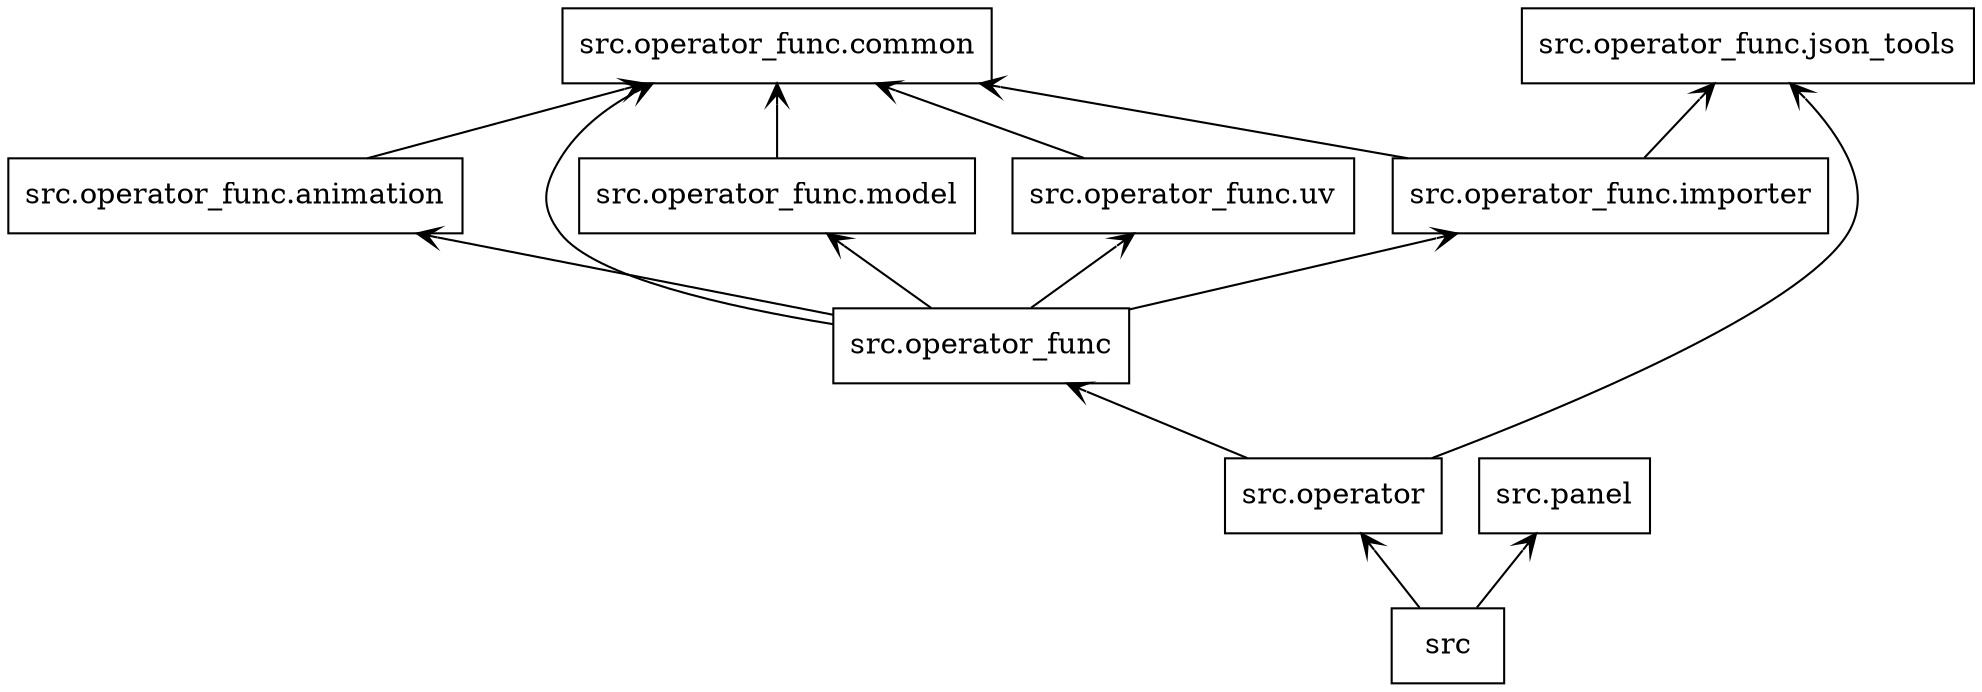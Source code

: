 digraph "packages" {
charset="utf-8"
rankdir=BT
"0" [label="src", shape="box"];
"1" [label="src.operator", shape="box"];
"2" [label="src.operator_func", shape="box"];
"3" [label="src.operator_func.animation", shape="box"];
"4" [label="src.operator_func.common", shape="box"];
"5" [label="src.operator_func.importer", shape="box"];
"6" [label="src.operator_func.json_tools", shape="box"];
"7" [label="src.operator_func.model", shape="box"];
"8" [label="src.operator_func.uv", shape="box"];
"9" [label="src.panel", shape="box"];
"0" -> "1" [arrowhead="open", arrowtail="none"];
"0" -> "9" [arrowhead="open", arrowtail="none"];
"1" -> "2" [arrowhead="open", arrowtail="none"];
"1" -> "6" [arrowhead="open", arrowtail="none"];
"2" -> "3" [arrowhead="open", arrowtail="none"];
"2" -> "4" [arrowhead="open", arrowtail="none"];
"2" -> "5" [arrowhead="open", arrowtail="none"];
"2" -> "7" [arrowhead="open", arrowtail="none"];
"2" -> "8" [arrowhead="open", arrowtail="none"];
"3" -> "4" [arrowhead="open", arrowtail="none"];
"5" -> "4" [arrowhead="open", arrowtail="none"];
"5" -> "6" [arrowhead="open", arrowtail="none"];
"7" -> "4" [arrowhead="open", arrowtail="none"];
"8" -> "4" [arrowhead="open", arrowtail="none"];
}
